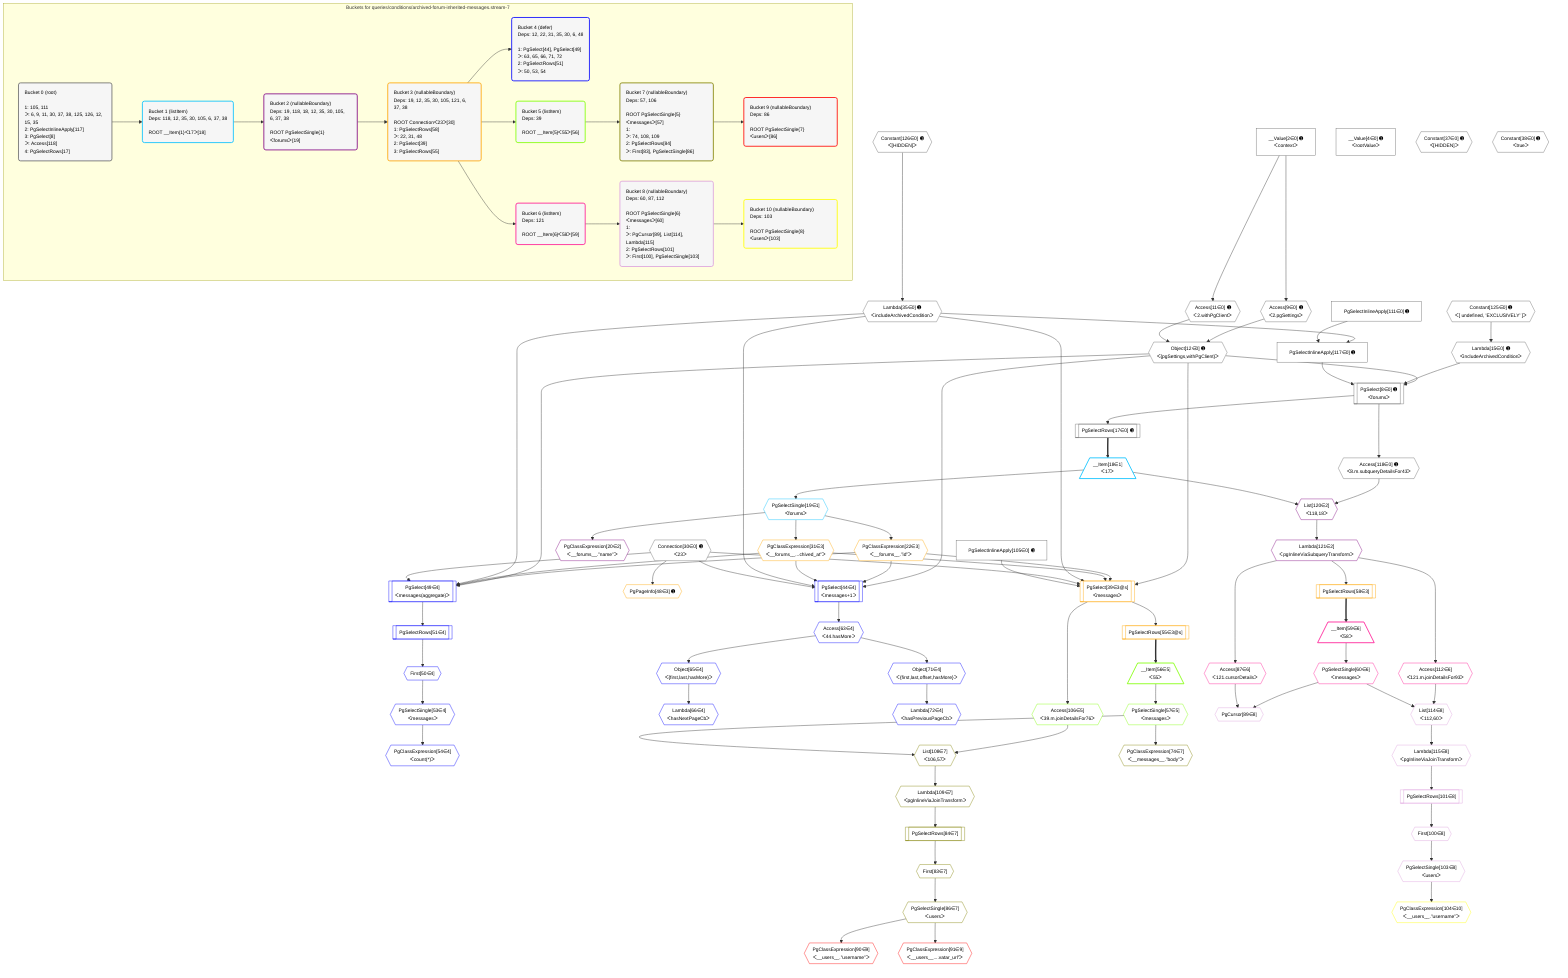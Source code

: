 %%{init: {'themeVariables': { 'fontSize': '12px'}}}%%
graph TD
    classDef path fill:#eee,stroke:#000,color:#000
    classDef plan fill:#fff,stroke-width:1px,color:#000
    classDef itemplan fill:#fff,stroke-width:2px,color:#000
    classDef unbatchedplan fill:#dff,stroke-width:1px,color:#000
    classDef sideeffectplan fill:#fcc,stroke-width:2px,color:#000
    classDef bucket fill:#f6f6f6,color:#000,stroke-width:2px,text-align:left

    subgraph "Buckets for queries/conditions/archived-forum-inherited-messages.stream-7"
    Bucket0("Bucket 0 (root)<br /><br />1: 105, 111<br />ᐳ: 6, 9, 11, 30, 37, 38, 125, 126, 12, 15, 35<br />2: PgSelectInlineApply[117]<br />3: PgSelect[8]<br />ᐳ: Access[118]<br />4: PgSelectRows[17]"):::bucket
    Bucket1("Bucket 1 (listItem)<br />Deps: 118, 12, 35, 30, 105, 6, 37, 38<br /><br />ROOT __Item{1}ᐸ17ᐳ[18]"):::bucket
    Bucket2("Bucket 2 (nullableBoundary)<br />Deps: 19, 118, 18, 12, 35, 30, 105, 6, 37, 38<br /><br />ROOT PgSelectSingle{1}ᐸforumsᐳ[19]"):::bucket
    Bucket3("Bucket 3 (nullableBoundary)<br />Deps: 19, 12, 35, 30, 105, 121, 6, 37, 38<br /><br />ROOT Connectionᐸ23ᐳ[30]<br />1: PgSelectRows[58]<br />ᐳ: 22, 31, 48<br />2: PgSelect[39]<br />3: PgSelectRows[55]"):::bucket
    Bucket4("Bucket 4 (defer)<br />Deps: 12, 22, 31, 35, 30, 6, 48<br /><br />1: PgSelect[44], PgSelect[49]<br />ᐳ: 63, 65, 66, 71, 72<br />2: PgSelectRows[51]<br />ᐳ: 50, 53, 54"):::bucket
    Bucket5("Bucket 5 (listItem)<br />Deps: 39<br /><br />ROOT __Item{5}ᐸ55ᐳ[56]"):::bucket
    Bucket6("Bucket 6 (listItem)<br />Deps: 121<br /><br />ROOT __Item{6}ᐸ58ᐳ[59]"):::bucket
    Bucket7("Bucket 7 (nullableBoundary)<br />Deps: 57, 106<br /><br />ROOT PgSelectSingle{5}ᐸmessagesᐳ[57]<br />1: <br />ᐳ: 74, 108, 109<br />2: PgSelectRows[84]<br />ᐳ: First[83], PgSelectSingle[86]"):::bucket
    Bucket8("Bucket 8 (nullableBoundary)<br />Deps: 60, 87, 112<br /><br />ROOT PgSelectSingle{6}ᐸmessagesᐳ[60]<br />1: <br />ᐳ: PgCursor[89], List[114], Lambda[115]<br />2: PgSelectRows[101]<br />ᐳ: First[100], PgSelectSingle[103]"):::bucket
    Bucket9("Bucket 9 (nullableBoundary)<br />Deps: 86<br /><br />ROOT PgSelectSingle{7}ᐸusersᐳ[86]"):::bucket
    Bucket10("Bucket 10 (nullableBoundary)<br />Deps: 103<br /><br />ROOT PgSelectSingle{8}ᐸusersᐳ[103]"):::bucket
    end
    Bucket0 --> Bucket1
    Bucket1 --> Bucket2
    Bucket2 --> Bucket3
    Bucket3 --> Bucket4 & Bucket5 & Bucket6
    Bucket5 --> Bucket7
    Bucket6 --> Bucket8
    Bucket7 --> Bucket9
    Bucket8 --> Bucket10

    %% plan dependencies
    PgSelect8[["PgSelect[8∈0] ➊<br />ᐸforumsᐳ"]]:::plan
    Object12{{"Object[12∈0] ➊<br />ᐸ{pgSettings,withPgClient}ᐳ"}}:::plan
    Lambda15{{"Lambda[15∈0] ➊<br />ᐸincludeArchivedConditionᐳ"}}:::plan
    PgSelectInlineApply117["PgSelectInlineApply[117∈0] ➊"]:::plan
    Object12 & Lambda15 & PgSelectInlineApply117 --> PgSelect8
    Access9{{"Access[9∈0] ➊<br />ᐸ2.pgSettingsᐳ"}}:::plan
    Access11{{"Access[11∈0] ➊<br />ᐸ2.withPgClientᐳ"}}:::plan
    Access9 & Access11 --> Object12
    Lambda35{{"Lambda[35∈0] ➊<br />ᐸincludeArchivedConditionᐳ"}}:::plan
    PgSelectInlineApply111["PgSelectInlineApply[111∈0] ➊"]:::plan
    Lambda35 & PgSelectInlineApply111 --> PgSelectInlineApply117
    __Value2["__Value[2∈0] ➊<br />ᐸcontextᐳ"]:::plan
    __Value2 --> Access9
    __Value2 --> Access11
    Constant125{{"Constant[125∈0] ➊<br />ᐸ[ undefined, 'EXCLUSIVELY' ]ᐳ"}}:::plan
    Constant125 --> Lambda15
    PgSelectRows17[["PgSelectRows[17∈0] ➊"]]:::plan
    PgSelect8 --> PgSelectRows17
    Constant126{{"Constant[126∈0] ➊<br />ᐸ[HIDDEN]ᐳ"}}:::plan
    Constant126 --> Lambda35
    Access118{{"Access[118∈0] ➊<br />ᐸ8.m.subqueryDetailsFor43ᐳ"}}:::plan
    PgSelect8 --> Access118
    __Value4["__Value[4∈0] ➊<br />ᐸrootValueᐳ"]:::plan
    Connection30{{"Connection[30∈0] ➊<br />ᐸ23ᐳ"}}:::plan
    Constant37{{"Constant[37∈0] ➊<br />ᐸ[HIDDEN]ᐳ"}}:::plan
    Constant38{{"Constant[38∈0] ➊<br />ᐸtrueᐳ"}}:::plan
    PgSelectInlineApply105["PgSelectInlineApply[105∈0] ➊"]:::plan
    __Item18[/"__Item[18∈1]<br />ᐸ17ᐳ"\]:::itemplan
    PgSelectRows17 ==> __Item18
    PgSelectSingle19{{"PgSelectSingle[19∈1]<br />ᐸforumsᐳ"}}:::plan
    __Item18 --> PgSelectSingle19
    List120{{"List[120∈2]<br />ᐸ118,18ᐳ"}}:::plan
    Access118 & __Item18 --> List120
    PgClassExpression20{{"PgClassExpression[20∈2]<br />ᐸ__forums__.”name”ᐳ"}}:::plan
    PgSelectSingle19 --> PgClassExpression20
    Lambda121{{"Lambda[121∈2]<br />ᐸpgInlineViaSubqueryTransformᐳ"}}:::plan
    List120 --> Lambda121
    PgSelect39[["PgSelect[39∈3@s]<br />ᐸmessagesᐳ"]]:::plan
    PgClassExpression22{{"PgClassExpression[22∈3]<br />ᐸ__forums__.”id”ᐳ"}}:::plan
    PgClassExpression31{{"PgClassExpression[31∈3]<br />ᐸ__forums__...chived_at”ᐳ"}}:::plan
    Object12 & PgClassExpression22 & PgClassExpression31 & Lambda35 & Connection30 & PgSelectInlineApply105 --> PgSelect39
    PgSelectSingle19 --> PgClassExpression22
    PgSelectSingle19 --> PgClassExpression31
    PgPageInfo48{{"PgPageInfo[48∈3] ➊"}}:::plan
    Connection30 --> PgPageInfo48
    PgSelectRows55[["PgSelectRows[55∈3@s]"]]:::plan
    PgSelect39 --> PgSelectRows55
    PgSelectRows58[["PgSelectRows[58∈3]"]]:::plan
    Lambda121 --> PgSelectRows58
    PgSelect44[["PgSelect[44∈4]<br />ᐸmessages+1ᐳ"]]:::plan
    Object12 & PgClassExpression22 & PgClassExpression31 & Lambda35 & Connection30 --> PgSelect44
    PgSelect49[["PgSelect[49∈4]<br />ᐸmessages(aggregate)ᐳ"]]:::plan
    Object12 & PgClassExpression22 & PgClassExpression31 & Lambda35 & Connection30 --> PgSelect49
    Object71{{"Object[71∈4]<br />ᐸ{first,last,offset,hasMore}ᐳ"}}:::plan
    Access63{{"Access[63∈4]<br />ᐸ44.hasMoreᐳ"}}:::plan
    Access63 --> Object71
    Object65{{"Object[65∈4]<br />ᐸ{first,last,hasMore}ᐳ"}}:::plan
    Access63 --> Object65
    First50{{"First[50∈4]"}}:::plan
    PgSelectRows51[["PgSelectRows[51∈4]"]]:::plan
    PgSelectRows51 --> First50
    PgSelect49 --> PgSelectRows51
    PgSelectSingle53{{"PgSelectSingle[53∈4]<br />ᐸmessagesᐳ"}}:::plan
    First50 --> PgSelectSingle53
    PgClassExpression54{{"PgClassExpression[54∈4]<br />ᐸcount(*)ᐳ"}}:::plan
    PgSelectSingle53 --> PgClassExpression54
    PgSelect44 --> Access63
    Lambda66{{"Lambda[66∈4]<br />ᐸhasNextPageCbᐳ"}}:::plan
    Object65 --> Lambda66
    Lambda72{{"Lambda[72∈4]<br />ᐸhasPreviousPageCbᐳ"}}:::plan
    Object71 --> Lambda72
    __Item56[/"__Item[56∈5]<br />ᐸ55ᐳ"\]:::itemplan
    PgSelectRows55 ==> __Item56
    PgSelectSingle57{{"PgSelectSingle[57∈5]<br />ᐸmessagesᐳ"}}:::plan
    __Item56 --> PgSelectSingle57
    Access106{{"Access[106∈5]<br />ᐸ39.m.joinDetailsFor76ᐳ"}}:::plan
    PgSelect39 --> Access106
    List108{{"List[108∈7]<br />ᐸ106,57ᐳ"}}:::plan
    Access106 & PgSelectSingle57 --> List108
    PgClassExpression74{{"PgClassExpression[74∈7]<br />ᐸ__messages__.”body”ᐳ"}}:::plan
    PgSelectSingle57 --> PgClassExpression74
    First83{{"First[83∈7]"}}:::plan
    PgSelectRows84[["PgSelectRows[84∈7]"]]:::plan
    PgSelectRows84 --> First83
    Lambda109{{"Lambda[109∈7]<br />ᐸpgInlineViaJoinTransformᐳ"}}:::plan
    Lambda109 --> PgSelectRows84
    PgSelectSingle86{{"PgSelectSingle[86∈7]<br />ᐸusersᐳ"}}:::plan
    First83 --> PgSelectSingle86
    List108 --> Lambda109
    PgClassExpression90{{"PgClassExpression[90∈9]<br />ᐸ__users__.”username”ᐳ"}}:::plan
    PgSelectSingle86 --> PgClassExpression90
    PgClassExpression91{{"PgClassExpression[91∈9]<br />ᐸ__users__....vatar_url”ᐳ"}}:::plan
    PgSelectSingle86 --> PgClassExpression91
    __Item59[/"__Item[59∈6]<br />ᐸ58ᐳ"\]:::itemplan
    PgSelectRows58 ==> __Item59
    PgSelectSingle60{{"PgSelectSingle[60∈6]<br />ᐸmessagesᐳ"}}:::plan
    __Item59 --> PgSelectSingle60
    Access87{{"Access[87∈6]<br />ᐸ121.cursorDetailsᐳ"}}:::plan
    Lambda121 --> Access87
    Access112{{"Access[112∈6]<br />ᐸ121.m.joinDetailsFor93ᐳ"}}:::plan
    Lambda121 --> Access112
    PgCursor89{{"PgCursor[89∈8]"}}:::plan
    PgSelectSingle60 & Access87 --> PgCursor89
    List114{{"List[114∈8]<br />ᐸ112,60ᐳ"}}:::plan
    Access112 & PgSelectSingle60 --> List114
    First100{{"First[100∈8]"}}:::plan
    PgSelectRows101[["PgSelectRows[101∈8]"]]:::plan
    PgSelectRows101 --> First100
    Lambda115{{"Lambda[115∈8]<br />ᐸpgInlineViaJoinTransformᐳ"}}:::plan
    Lambda115 --> PgSelectRows101
    PgSelectSingle103{{"PgSelectSingle[103∈8]<br />ᐸusersᐳ"}}:::plan
    First100 --> PgSelectSingle103
    List114 --> Lambda115
    PgClassExpression104{{"PgClassExpression[104∈10]<br />ᐸ__users__.”username”ᐳ"}}:::plan
    PgSelectSingle103 --> PgClassExpression104

    %% define steps
    classDef bucket0 stroke:#696969
    class Bucket0,__Value2,__Value4,PgSelect8,Access9,Access11,Object12,Lambda15,PgSelectRows17,Connection30,Lambda35,Constant37,Constant38,PgSelectInlineApply105,PgSelectInlineApply111,PgSelectInlineApply117,Access118,Constant125,Constant126 bucket0
    classDef bucket1 stroke:#00bfff
    class Bucket1,__Item18,PgSelectSingle19 bucket1
    classDef bucket2 stroke:#7f007f
    class Bucket2,PgClassExpression20,List120,Lambda121 bucket2
    classDef bucket3 stroke:#ffa500
    class Bucket3,PgClassExpression22,PgClassExpression31,PgSelect39,PgPageInfo48,PgSelectRows55,PgSelectRows58 bucket3
    classDef bucket4 stroke:#0000ff
    class Bucket4,PgSelect44,PgSelect49,First50,PgSelectRows51,PgSelectSingle53,PgClassExpression54,Access63,Object65,Lambda66,Object71,Lambda72 bucket4
    classDef bucket5 stroke:#7fff00
    class Bucket5,__Item56,PgSelectSingle57,Access106 bucket5
    classDef bucket6 stroke:#ff1493
    class Bucket6,__Item59,PgSelectSingle60,Access87,Access112 bucket6
    classDef bucket7 stroke:#808000
    class Bucket7,PgClassExpression74,First83,PgSelectRows84,PgSelectSingle86,List108,Lambda109 bucket7
    classDef bucket8 stroke:#dda0dd
    class Bucket8,PgCursor89,First100,PgSelectRows101,PgSelectSingle103,List114,Lambda115 bucket8
    classDef bucket9 stroke:#ff0000
    class Bucket9,PgClassExpression90,PgClassExpression91 bucket9
    classDef bucket10 stroke:#ffff00
    class Bucket10,PgClassExpression104 bucket10